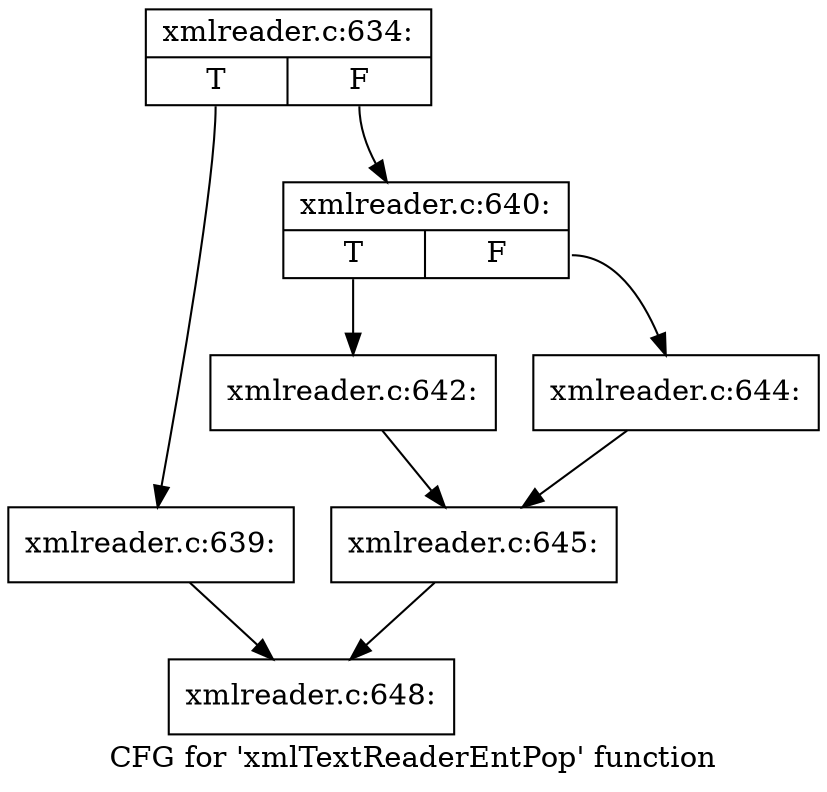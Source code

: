 digraph "CFG for 'xmlTextReaderEntPop' function" {
	label="CFG for 'xmlTextReaderEntPop' function";

	Node0x498f760 [shape=record,label="{xmlreader.c:634:|{<s0>T|<s1>F}}"];
	Node0x498f760:s0 -> Node0x498f940;
	Node0x498f760:s1 -> Node0x498f990;
	Node0x498f940 [shape=record,label="{xmlreader.c:639:}"];
	Node0x498f940 -> Node0x499d420;
	Node0x498f990 [shape=record,label="{xmlreader.c:640:|{<s0>T|<s1>F}}"];
	Node0x498f990:s0 -> Node0x447d370;
	Node0x498f990:s1 -> Node0x447d410;
	Node0x447d370 [shape=record,label="{xmlreader.c:642:}"];
	Node0x447d370 -> Node0x447d3c0;
	Node0x447d410 [shape=record,label="{xmlreader.c:644:}"];
	Node0x447d410 -> Node0x447d3c0;
	Node0x447d3c0 [shape=record,label="{xmlreader.c:645:}"];
	Node0x447d3c0 -> Node0x499d420;
	Node0x499d420 [shape=record,label="{xmlreader.c:648:}"];
}
